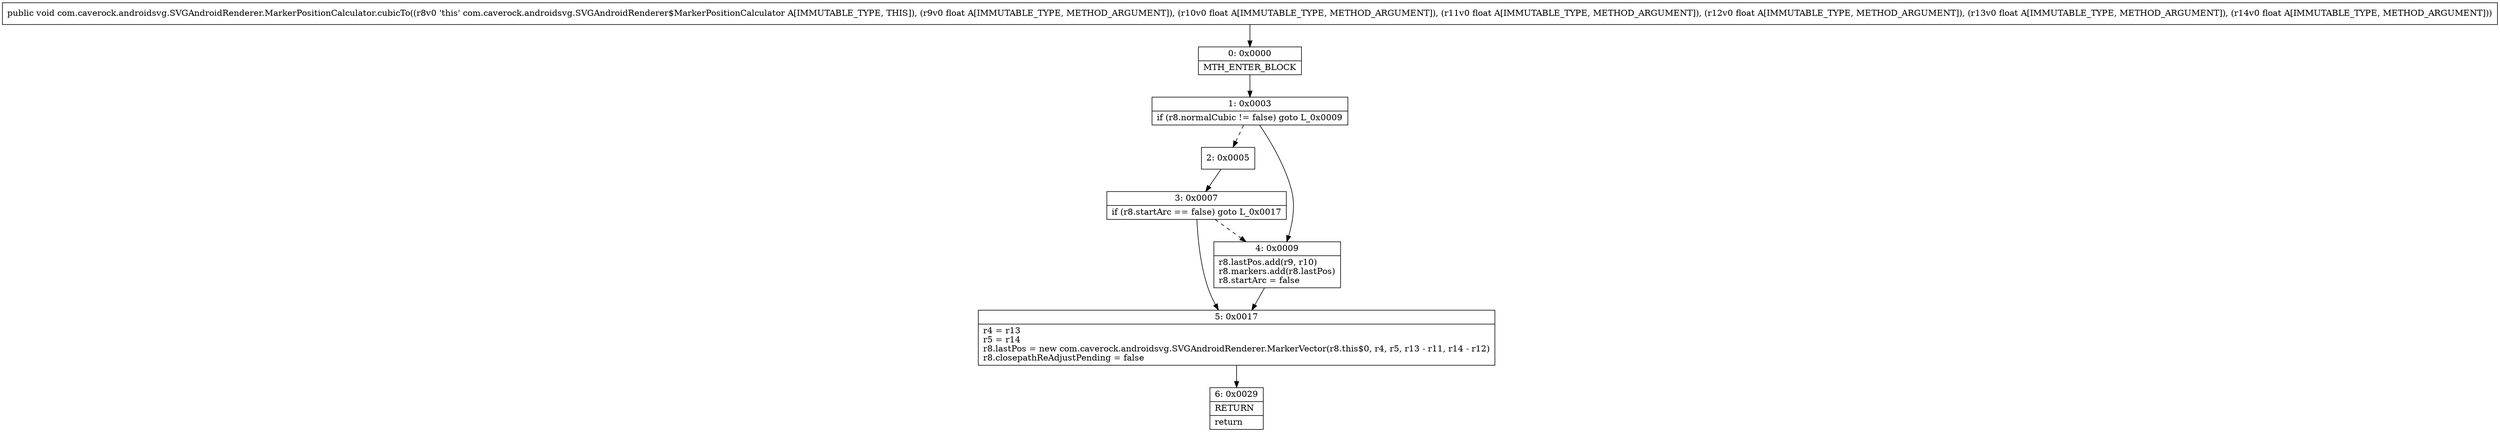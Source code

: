 digraph "CFG forcom.caverock.androidsvg.SVGAndroidRenderer.MarkerPositionCalculator.cubicTo(FFFFFF)V" {
Node_0 [shape=record,label="{0\:\ 0x0000|MTH_ENTER_BLOCK\l}"];
Node_1 [shape=record,label="{1\:\ 0x0003|if (r8.normalCubic != false) goto L_0x0009\l}"];
Node_2 [shape=record,label="{2\:\ 0x0005}"];
Node_3 [shape=record,label="{3\:\ 0x0007|if (r8.startArc == false) goto L_0x0017\l}"];
Node_4 [shape=record,label="{4\:\ 0x0009|r8.lastPos.add(r9, r10)\lr8.markers.add(r8.lastPos)\lr8.startArc = false\l}"];
Node_5 [shape=record,label="{5\:\ 0x0017|r4 = r13\lr5 = r14\lr8.lastPos = new com.caverock.androidsvg.SVGAndroidRenderer.MarkerVector(r8.this$0, r4, r5, r13 \- r11, r14 \- r12)\lr8.closepathReAdjustPending = false\l}"];
Node_6 [shape=record,label="{6\:\ 0x0029|RETURN\l|return\l}"];
MethodNode[shape=record,label="{public void com.caverock.androidsvg.SVGAndroidRenderer.MarkerPositionCalculator.cubicTo((r8v0 'this' com.caverock.androidsvg.SVGAndroidRenderer$MarkerPositionCalculator A[IMMUTABLE_TYPE, THIS]), (r9v0 float A[IMMUTABLE_TYPE, METHOD_ARGUMENT]), (r10v0 float A[IMMUTABLE_TYPE, METHOD_ARGUMENT]), (r11v0 float A[IMMUTABLE_TYPE, METHOD_ARGUMENT]), (r12v0 float A[IMMUTABLE_TYPE, METHOD_ARGUMENT]), (r13v0 float A[IMMUTABLE_TYPE, METHOD_ARGUMENT]), (r14v0 float A[IMMUTABLE_TYPE, METHOD_ARGUMENT])) }"];
MethodNode -> Node_0;
Node_0 -> Node_1;
Node_1 -> Node_2[style=dashed];
Node_1 -> Node_4;
Node_2 -> Node_3;
Node_3 -> Node_4[style=dashed];
Node_3 -> Node_5;
Node_4 -> Node_5;
Node_5 -> Node_6;
}

